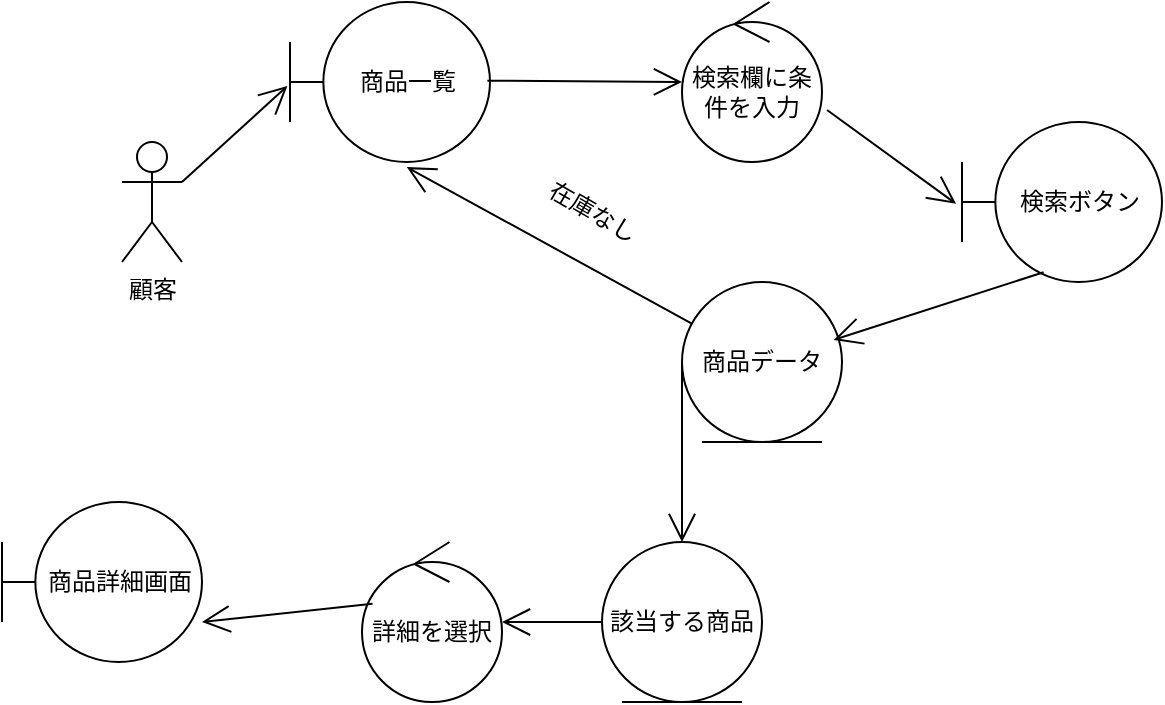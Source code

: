 <mxfile>
    <diagram id="D9uCIm3TT2ZVzZePj8hf" name="ページ1">
        <mxGraphModel dx="859" dy="441" grid="1" gridSize="10" guides="1" tooltips="1" connect="1" arrows="1" fold="1" page="1" pageScale="1" pageWidth="827" pageHeight="1169" math="0" shadow="0">
            <root>
                <mxCell id="0"/>
                <mxCell id="1" parent="0"/>
                <mxCell id="2" value="顧客" style="shape=umlActor;verticalLabelPosition=bottom;verticalAlign=top;html=1;" vertex="1" parent="1">
                    <mxGeometry x="280" y="190" width="30" height="60" as="geometry"/>
                </mxCell>
                <mxCell id="6" value="商品一覧" style="shape=umlBoundary;whiteSpace=wrap;html=1;" vertex="1" parent="1">
                    <mxGeometry x="364" y="120" width="100" height="80" as="geometry"/>
                </mxCell>
                <mxCell id="8" value="" style="endArrow=open;endFill=1;endSize=12;html=1;entryX=-0.013;entryY=0.525;entryDx=0;entryDy=0;entryPerimeter=0;exitX=1;exitY=0.333;exitDx=0;exitDy=0;exitPerimeter=0;" edge="1" parent="1" source="2" target="6">
                    <mxGeometry width="160" relative="1" as="geometry">
                        <mxPoint x="220" y="220" as="sourcePoint"/>
                        <mxPoint x="380" y="220" as="targetPoint"/>
                    </mxGeometry>
                </mxCell>
                <mxCell id="10" value="" style="endArrow=open;endFill=1;endSize=12;html=1;entryX=0;entryY=0.5;entryDx=0;entryDy=0;exitX=0.987;exitY=0.492;exitDx=0;exitDy=0;exitPerimeter=0;" edge="1" parent="1" source="6">
                    <mxGeometry width="160" relative="1" as="geometry">
                        <mxPoint x="340" y="260" as="sourcePoint"/>
                        <mxPoint x="560.0" y="160" as="targetPoint"/>
                    </mxGeometry>
                </mxCell>
                <mxCell id="13" value="検索欄に条件を入力" style="ellipse;shape=umlControl;whiteSpace=wrap;html=1;" vertex="1" parent="1">
                    <mxGeometry x="560" y="120" width="70" height="80" as="geometry"/>
                </mxCell>
                <mxCell id="14" value="検索ボタン" style="shape=umlBoundary;whiteSpace=wrap;html=1;" vertex="1" parent="1">
                    <mxGeometry x="700" y="180" width="100" height="80" as="geometry"/>
                </mxCell>
                <mxCell id="15" value="" style="endArrow=open;endFill=1;endSize=12;html=1;exitX=1.036;exitY=0.675;exitDx=0;exitDy=0;exitPerimeter=0;entryX=-0.03;entryY=0.511;entryDx=0;entryDy=0;entryPerimeter=0;" edge="1" parent="1" source="13" target="14">
                    <mxGeometry width="160" relative="1" as="geometry">
                        <mxPoint x="580" y="220" as="sourcePoint"/>
                        <mxPoint x="740" y="220" as="targetPoint"/>
                    </mxGeometry>
                </mxCell>
                <mxCell id="16" value="商品データ" style="ellipse;shape=umlEntity;whiteSpace=wrap;html=1;" vertex="1" parent="1">
                    <mxGeometry x="560" y="260" width="80" height="80" as="geometry"/>
                </mxCell>
                <mxCell id="17" value="" style="endArrow=open;endFill=1;endSize=12;html=1;exitX=0.408;exitY=0.939;exitDx=0;exitDy=0;exitPerimeter=0;entryX=0.948;entryY=0.362;entryDx=0;entryDy=0;entryPerimeter=0;" edge="1" parent="1" source="14" target="16">
                    <mxGeometry width="160" relative="1" as="geometry">
                        <mxPoint x="430" y="410" as="sourcePoint"/>
                        <mxPoint x="590" y="410" as="targetPoint"/>
                    </mxGeometry>
                </mxCell>
                <mxCell id="18" value="" style="endArrow=open;endFill=1;endSize=12;html=1;entryX=0.584;entryY=1.032;entryDx=0;entryDy=0;entryPerimeter=0;" edge="1" parent="1" source="16" target="6">
                    <mxGeometry width="160" relative="1" as="geometry">
                        <mxPoint x="430" y="340" as="sourcePoint"/>
                        <mxPoint x="510" y="340" as="targetPoint"/>
                    </mxGeometry>
                </mxCell>
                <mxCell id="19" value="" style="endArrow=open;endFill=1;endSize=12;html=1;exitX=0;exitY=0.5;exitDx=0;exitDy=0;" edge="1" parent="1" source="16" target="21">
                    <mxGeometry width="160" relative="1" as="geometry">
                        <mxPoint x="430" y="340" as="sourcePoint"/>
                        <mxPoint x="480" y="400" as="targetPoint"/>
                    </mxGeometry>
                </mxCell>
                <mxCell id="20" value="在庫なし" style="text;html=1;align=center;verticalAlign=middle;resizable=0;points=[];autosize=1;strokeColor=none;fillColor=none;rotation=30;" vertex="1" parent="1">
                    <mxGeometry x="480" y="210" width="70" height="30" as="geometry"/>
                </mxCell>
                <mxCell id="21" value="該当する商品" style="ellipse;shape=umlEntity;whiteSpace=wrap;html=1;" vertex="1" parent="1">
                    <mxGeometry x="520" y="390" width="80" height="80" as="geometry"/>
                </mxCell>
                <mxCell id="22" value="" style="endArrow=open;endFill=1;endSize=12;html=1;exitX=0;exitY=0.5;exitDx=0;exitDy=0;" edge="1" parent="1" source="21" target="23">
                    <mxGeometry width="160" relative="1" as="geometry">
                        <mxPoint x="450" y="350" as="sourcePoint"/>
                        <mxPoint x="610" y="460" as="targetPoint"/>
                    </mxGeometry>
                </mxCell>
                <mxCell id="23" value="詳細を選択" style="ellipse;shape=umlControl;whiteSpace=wrap;html=1;" vertex="1" parent="1">
                    <mxGeometry x="400" y="390" width="70" height="80" as="geometry"/>
                </mxCell>
                <mxCell id="24" value="商品詳細画面" style="shape=umlBoundary;whiteSpace=wrap;html=1;" vertex="1" parent="1">
                    <mxGeometry x="220" y="370" width="100" height="80" as="geometry"/>
                </mxCell>
                <mxCell id="25" value="" style="endArrow=open;endFill=1;endSize=12;html=1;exitX=0.075;exitY=0.386;exitDx=0;exitDy=0;exitPerimeter=0;entryX=1;entryY=0.75;entryDx=0;entryDy=0;entryPerimeter=0;" edge="1" parent="1" source="23" target="24">
                    <mxGeometry width="160" relative="1" as="geometry">
                        <mxPoint x="340" y="490" as="sourcePoint"/>
                        <mxPoint x="500" y="490" as="targetPoint"/>
                    </mxGeometry>
                </mxCell>
            </root>
        </mxGraphModel>
    </diagram>
</mxfile>